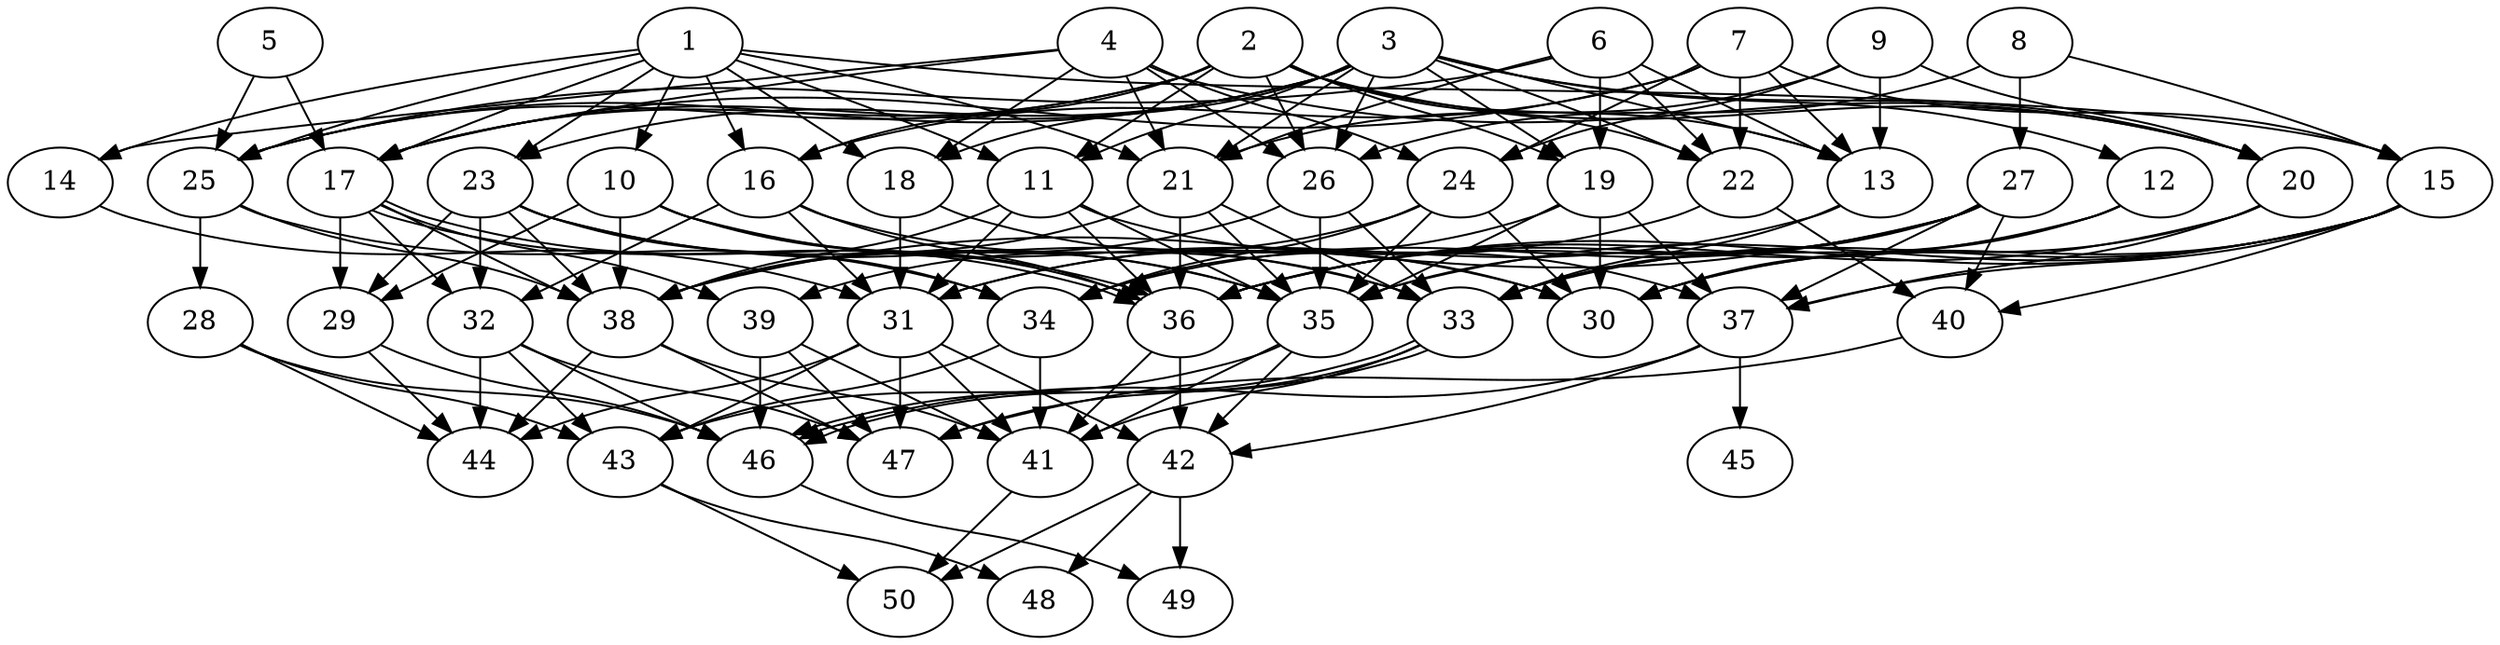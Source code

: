 // DAG automatically generated by daggen at Thu Oct  3 14:07:57 2019
// ./daggen --dot -n 50 --ccr 0.3 --fat 0.7 --regular 0.5 --density 0.6 --mindata 5242880 --maxdata 52428800 
digraph G {
  1 [size="66501973", alpha="0.07", expect_size="19950592"] 
  1 -> 10 [size ="19950592"]
  1 -> 11 [size ="19950592"]
  1 -> 14 [size ="19950592"]
  1 -> 15 [size ="19950592"]
  1 -> 16 [size ="19950592"]
  1 -> 17 [size ="19950592"]
  1 -> 18 [size ="19950592"]
  1 -> 21 [size ="19950592"]
  1 -> 23 [size ="19950592"]
  1 -> 25 [size ="19950592"]
  2 [size="63948800", alpha="0.13", expect_size="19184640"] 
  2 -> 11 [size ="19184640"]
  2 -> 13 [size ="19184640"]
  2 -> 16 [size ="19184640"]
  2 -> 17 [size ="19184640"]
  2 -> 19 [size ="19184640"]
  2 -> 20 [size ="19184640"]
  2 -> 22 [size ="19184640"]
  2 -> 25 [size ="19184640"]
  2 -> 26 [size ="19184640"]
  3 [size="125962240", alpha="0.00", expect_size="37788672"] 
  3 -> 11 [size ="37788672"]
  3 -> 12 [size ="37788672"]
  3 -> 13 [size ="37788672"]
  3 -> 17 [size ="37788672"]
  3 -> 18 [size ="37788672"]
  3 -> 19 [size ="37788672"]
  3 -> 20 [size ="37788672"]
  3 -> 21 [size ="37788672"]
  3 -> 22 [size ="37788672"]
  3 -> 23 [size ="37788672"]
  3 -> 25 [size ="37788672"]
  3 -> 26 [size ="37788672"]
  4 [size="46615893", alpha="0.14", expect_size="13984768"] 
  4 -> 14 [size ="13984768"]
  4 -> 17 [size ="13984768"]
  4 -> 18 [size ="13984768"]
  4 -> 20 [size ="13984768"]
  4 -> 21 [size ="13984768"]
  4 -> 24 [size ="13984768"]
  4 -> 26 [size ="13984768"]
  5 [size="25081173", alpha="0.01", expect_size="7524352"] 
  5 -> 17 [size ="7524352"]
  5 -> 25 [size ="7524352"]
  6 [size="82769920", alpha="0.02", expect_size="24830976"] 
  6 -> 13 [size ="24830976"]
  6 -> 19 [size ="24830976"]
  6 -> 21 [size ="24830976"]
  6 -> 22 [size ="24830976"]
  6 -> 25 [size ="24830976"]
  7 [size="130583893", alpha="0.03", expect_size="39175168"] 
  7 -> 13 [size ="39175168"]
  7 -> 15 [size ="39175168"]
  7 -> 16 [size ="39175168"]
  7 -> 17 [size ="39175168"]
  7 -> 22 [size ="39175168"]
  7 -> 24 [size ="39175168"]
  8 [size="98389333", alpha="0.15", expect_size="29516800"] 
  8 -> 15 [size ="29516800"]
  8 -> 26 [size ="29516800"]
  8 -> 27 [size ="29516800"]
  9 [size="53838507", alpha="0.18", expect_size="16151552"] 
  9 -> 13 [size ="16151552"]
  9 -> 20 [size ="16151552"]
  9 -> 21 [size ="16151552"]
  9 -> 24 [size ="16151552"]
  10 [size="167604907", alpha="0.18", expect_size="50281472"] 
  10 -> 29 [size ="50281472"]
  10 -> 30 [size ="50281472"]
  10 -> 35 [size ="50281472"]
  10 -> 36 [size ="50281472"]
  10 -> 38 [size ="50281472"]
  11 [size="155190613", alpha="0.20", expect_size="46557184"] 
  11 -> 31 [size ="46557184"]
  11 -> 35 [size ="46557184"]
  11 -> 36 [size ="46557184"]
  11 -> 37 [size ="46557184"]
  11 -> 38 [size ="46557184"]
  12 [size="50534400", alpha="0.00", expect_size="15160320"] 
  12 -> 30 [size ="15160320"]
  12 -> 33 [size ="15160320"]
  12 -> 36 [size ="15160320"]
  13 [size="152108373", alpha="0.04", expect_size="45632512"] 
  13 -> 31 [size ="45632512"]
  13 -> 33 [size ="45632512"]
  14 [size="155648000", alpha="0.02", expect_size="46694400"] 
  14 -> 31 [size ="46694400"]
  15 [size="106181973", alpha="0.03", expect_size="31854592"] 
  15 -> 30 [size ="31854592"]
  15 -> 33 [size ="31854592"]
  15 -> 35 [size ="31854592"]
  15 -> 36 [size ="31854592"]
  15 -> 37 [size ="31854592"]
  15 -> 40 [size ="31854592"]
  16 [size="115350187", alpha="0.05", expect_size="34605056"] 
  16 -> 31 [size ="34605056"]
  16 -> 32 [size ="34605056"]
  16 -> 33 [size ="34605056"]
  16 -> 36 [size ="34605056"]
  17 [size="128965973", alpha="0.01", expect_size="38689792"] 
  17 -> 29 [size ="38689792"]
  17 -> 32 [size ="38689792"]
  17 -> 36 [size ="38689792"]
  17 -> 36 [size ="38689792"]
  17 -> 38 [size ="38689792"]
  17 -> 39 [size ="38689792"]
  18 [size="151306240", alpha="0.06", expect_size="45391872"] 
  18 -> 30 [size ="45391872"]
  18 -> 31 [size ="45391872"]
  19 [size="112165547", alpha="0.14", expect_size="33649664"] 
  19 -> 30 [size ="33649664"]
  19 -> 34 [size ="33649664"]
  19 -> 35 [size ="33649664"]
  19 -> 37 [size ="33649664"]
  20 [size="97508693", alpha="0.10", expect_size="29252608"] 
  20 -> 30 [size ="29252608"]
  20 -> 36 [size ="29252608"]
  20 -> 37 [size ="29252608"]
  21 [size="84060160", alpha="0.12", expect_size="25218048"] 
  21 -> 33 [size ="25218048"]
  21 -> 35 [size ="25218048"]
  21 -> 36 [size ="25218048"]
  21 -> 38 [size ="25218048"]
  22 [size="81428480", alpha="0.19", expect_size="24428544"] 
  22 -> 31 [size ="24428544"]
  22 -> 40 [size ="24428544"]
  23 [size="85125120", alpha="0.01", expect_size="25537536"] 
  23 -> 29 [size ="25537536"]
  23 -> 32 [size ="25537536"]
  23 -> 33 [size ="25537536"]
  23 -> 34 [size ="25537536"]
  23 -> 35 [size ="25537536"]
  23 -> 38 [size ="25537536"]
  24 [size="119197013", alpha="0.06", expect_size="35759104"] 
  24 -> 30 [size ="35759104"]
  24 -> 34 [size ="35759104"]
  24 -> 35 [size ="35759104"]
  24 -> 39 [size ="35759104"]
  25 [size="133632000", alpha="0.12", expect_size="40089600"] 
  25 -> 28 [size ="40089600"]
  25 -> 34 [size ="40089600"]
  25 -> 38 [size ="40089600"]
  26 [size="154525013", alpha="0.06", expect_size="46357504"] 
  26 -> 33 [size ="46357504"]
  26 -> 35 [size ="46357504"]
  26 -> 38 [size ="46357504"]
  27 [size="39406933", alpha="0.15", expect_size="11822080"] 
  27 -> 33 [size ="11822080"]
  27 -> 34 [size ="11822080"]
  27 -> 35 [size ="11822080"]
  27 -> 36 [size ="11822080"]
  27 -> 37 [size ="11822080"]
  27 -> 38 [size ="11822080"]
  27 -> 40 [size ="11822080"]
  28 [size="47680853", alpha="0.14", expect_size="14304256"] 
  28 -> 43 [size ="14304256"]
  28 -> 44 [size ="14304256"]
  28 -> 46 [size ="14304256"]
  29 [size="98416640", alpha="0.18", expect_size="29524992"] 
  29 -> 44 [size ="29524992"]
  29 -> 46 [size ="29524992"]
  30 [size="55142400", alpha="0.00", expect_size="16542720"] 
  31 [size="133348693", alpha="0.01", expect_size="40004608"] 
  31 -> 41 [size ="40004608"]
  31 -> 42 [size ="40004608"]
  31 -> 43 [size ="40004608"]
  31 -> 44 [size ="40004608"]
  31 -> 47 [size ="40004608"]
  32 [size="67488427", alpha="0.05", expect_size="20246528"] 
  32 -> 43 [size ="20246528"]
  32 -> 44 [size ="20246528"]
  32 -> 46 [size ="20246528"]
  32 -> 47 [size ="20246528"]
  33 [size="61320533", alpha="0.07", expect_size="18396160"] 
  33 -> 41 [size ="18396160"]
  33 -> 46 [size ="18396160"]
  33 -> 46 [size ="18396160"]
  33 -> 47 [size ="18396160"]
  34 [size="66051413", alpha="0.06", expect_size="19815424"] 
  34 -> 41 [size ="19815424"]
  34 -> 43 [size ="19815424"]
  35 [size="110817280", alpha="0.16", expect_size="33245184"] 
  35 -> 41 [size ="33245184"]
  35 -> 42 [size ="33245184"]
  35 -> 43 [size ="33245184"]
  36 [size="45943467", alpha="0.19", expect_size="13783040"] 
  36 -> 41 [size ="13783040"]
  36 -> 42 [size ="13783040"]
  37 [size="94010027", alpha="0.16", expect_size="28203008"] 
  37 -> 42 [size ="28203008"]
  37 -> 45 [size ="28203008"]
  37 -> 46 [size ="28203008"]
  38 [size="53548373", alpha="0.10", expect_size="16064512"] 
  38 -> 41 [size ="16064512"]
  38 -> 44 [size ="16064512"]
  38 -> 47 [size ="16064512"]
  39 [size="162764800", alpha="0.16", expect_size="48829440"] 
  39 -> 41 [size ="48829440"]
  39 -> 46 [size ="48829440"]
  39 -> 47 [size ="48829440"]
  40 [size="143445333", alpha="0.13", expect_size="43033600"] 
  40 -> 47 [size ="43033600"]
  41 [size="145728853", alpha="0.17", expect_size="43718656"] 
  41 -> 50 [size ="43718656"]
  42 [size="150036480", alpha="0.10", expect_size="45010944"] 
  42 -> 48 [size ="45010944"]
  42 -> 49 [size ="45010944"]
  42 -> 50 [size ="45010944"]
  43 [size="32146773", alpha="0.12", expect_size="9644032"] 
  43 -> 48 [size ="9644032"]
  43 -> 50 [size ="9644032"]
  44 [size="83981653", alpha="0.06", expect_size="25194496"] 
  45 [size="129133227", alpha="0.15", expect_size="38739968"] 
  46 [size="99031040", alpha="0.02", expect_size="29709312"] 
  46 -> 49 [size ="29709312"]
  47 [size="91542187", alpha="0.11", expect_size="27462656"] 
  48 [size="60873387", alpha="0.05", expect_size="18262016"] 
  49 [size="140858027", alpha="0.08", expect_size="42257408"] 
  50 [size="111616000", alpha="0.16", expect_size="33484800"] 
}
